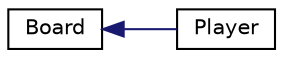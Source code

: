 digraph "Graphical Class Hierarchy"
{
 // INTERACTIVE_SVG=YES
 // LATEX_PDF_SIZE
  edge [fontname="Helvetica",fontsize="10",labelfontname="Helvetica",labelfontsize="10"];
  node [fontname="Helvetica",fontsize="10",shape=record];
  rankdir="LR";
  Node0 [label="Board",height=0.2,width=0.4,color="black", fillcolor="white", style="filled",URL="$classchessCore_1_1Board.html",tooltip="Represents the state of the chessboard."];
  Node0 -> Node1 [dir="back",color="midnightblue",fontsize="10",style="solid",fontname="Helvetica"];
  Node1 [label="Player",height=0.2,width=0.4,color="black", fillcolor="white", style="filled",URL="$classchessCore_1_1Player.html",tooltip="Represents the computer player in a game of chess."];
}
